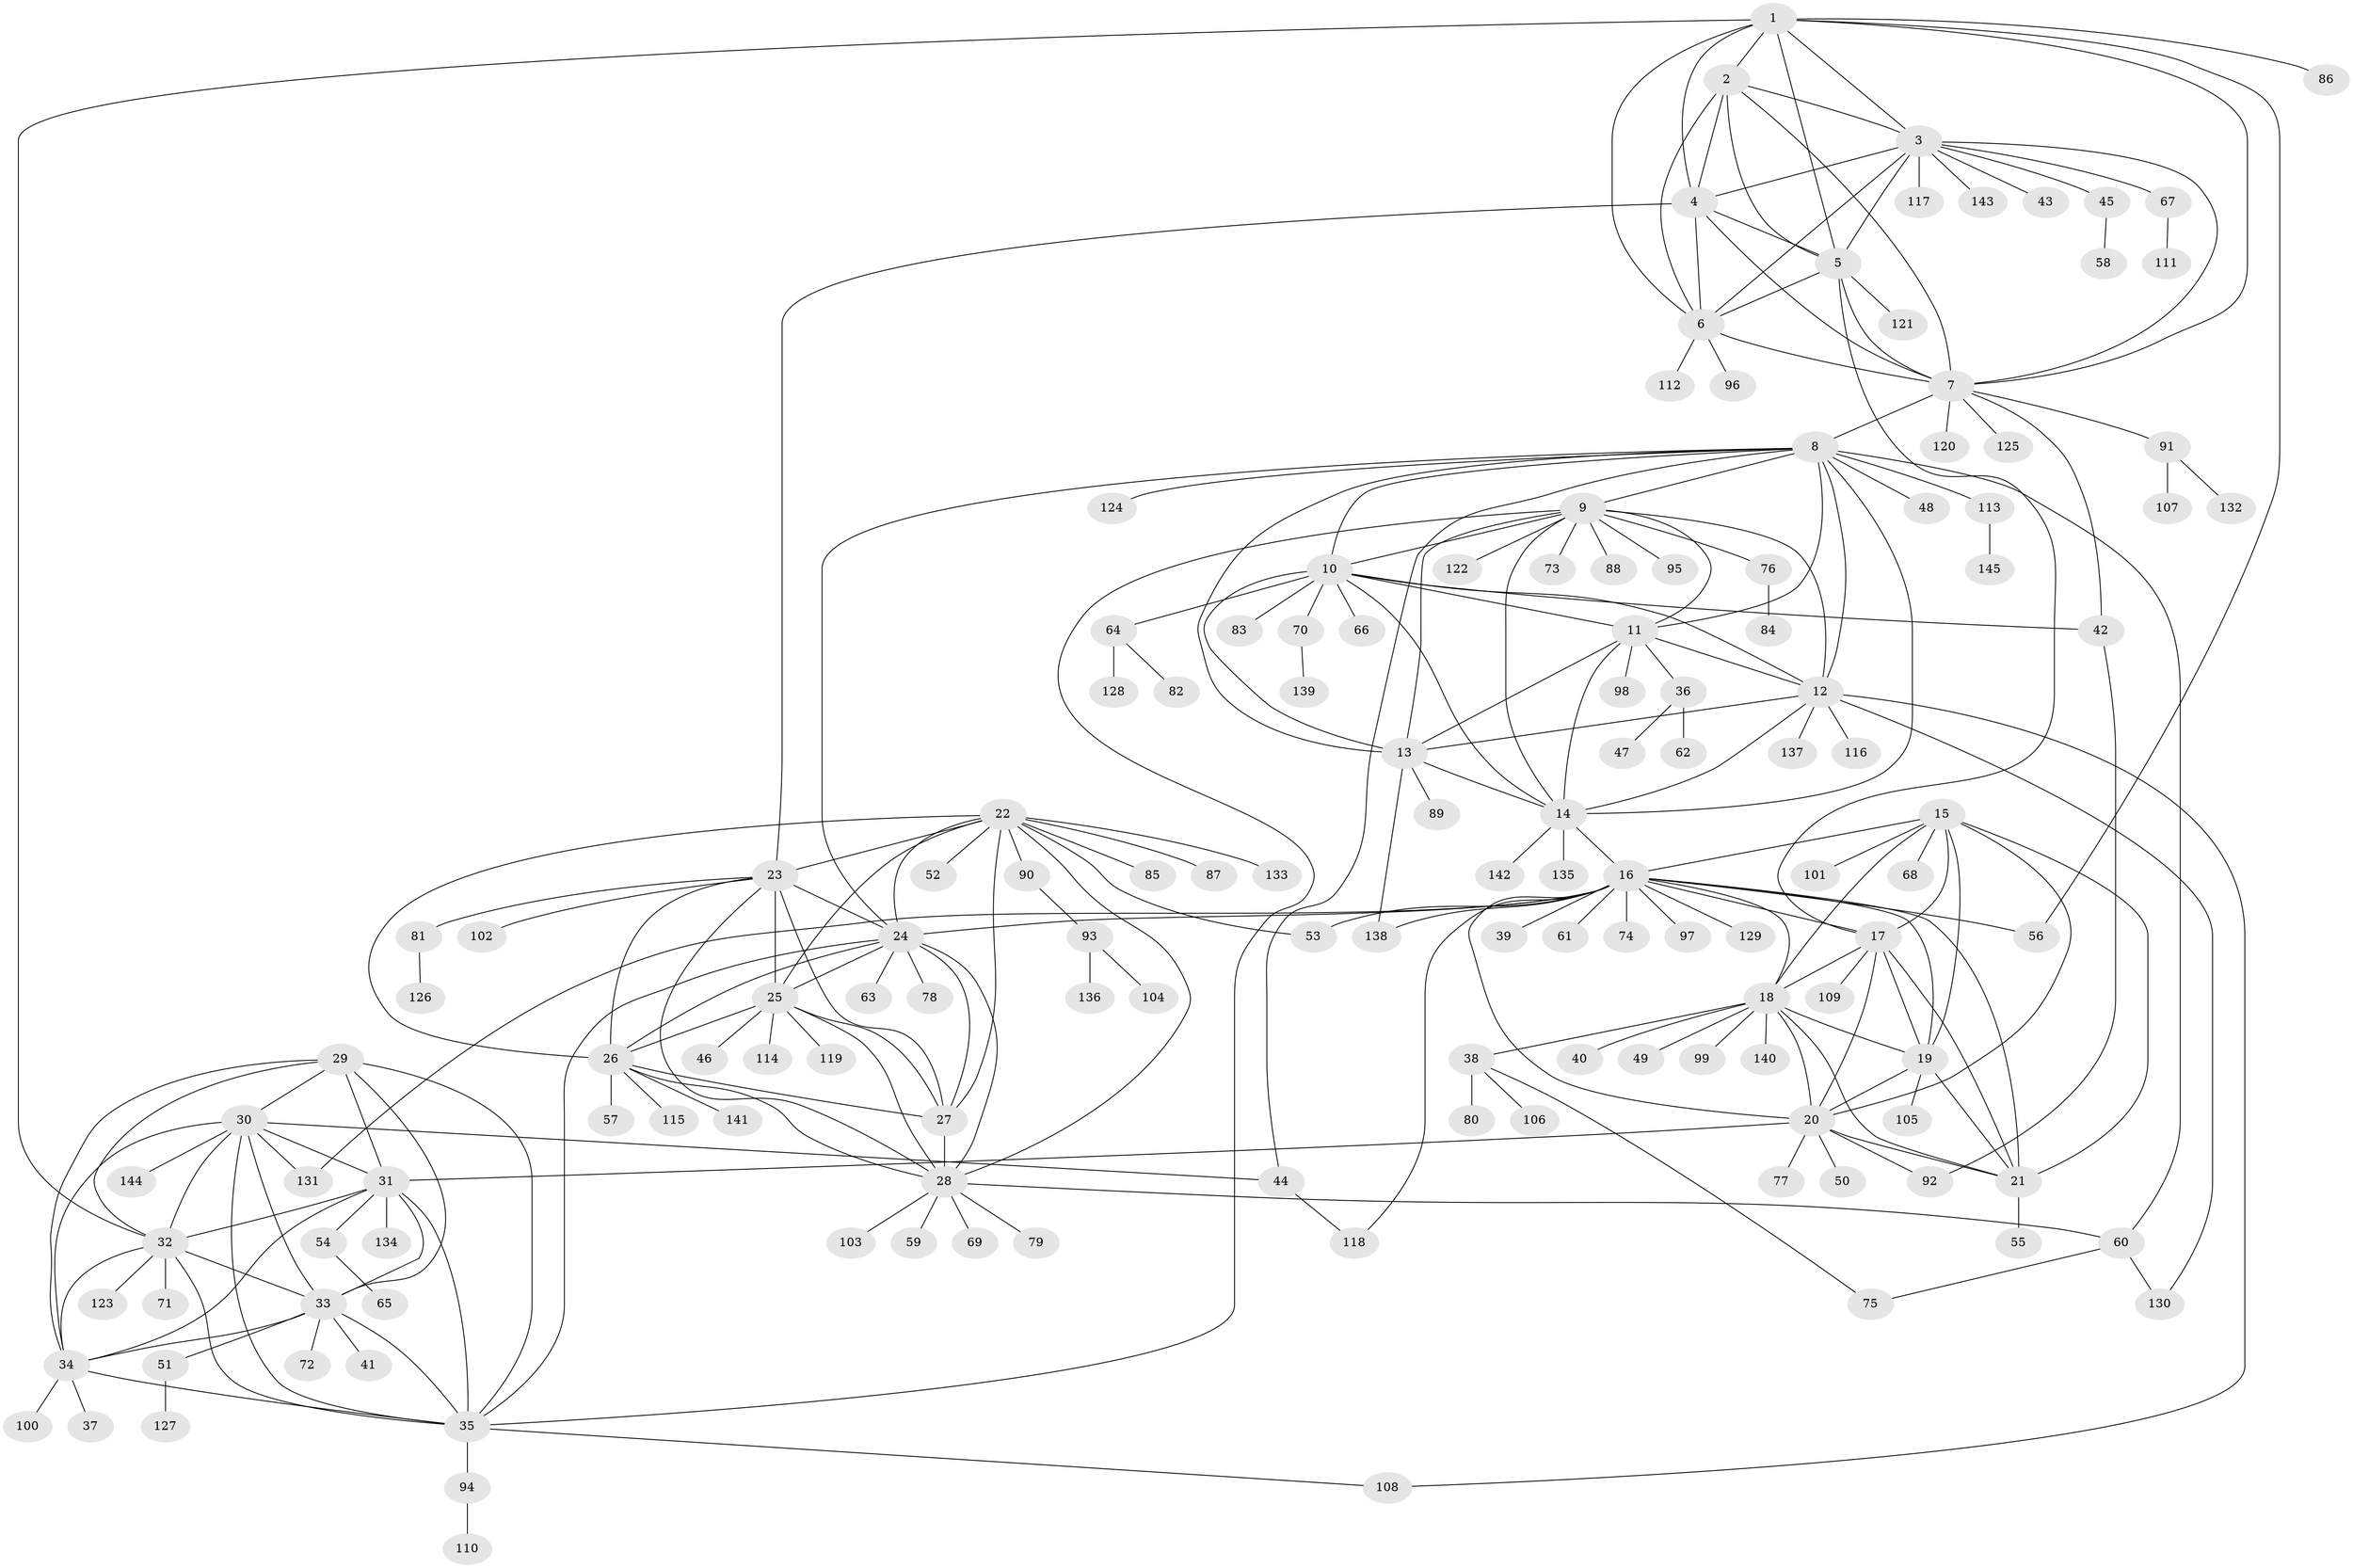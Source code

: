 // Generated by graph-tools (version 1.1) at 2025/50/03/09/25 03:50:37]
// undirected, 145 vertices, 237 edges
graph export_dot {
graph [start="1"]
  node [color=gray90,style=filled];
  1;
  2;
  3;
  4;
  5;
  6;
  7;
  8;
  9;
  10;
  11;
  12;
  13;
  14;
  15;
  16;
  17;
  18;
  19;
  20;
  21;
  22;
  23;
  24;
  25;
  26;
  27;
  28;
  29;
  30;
  31;
  32;
  33;
  34;
  35;
  36;
  37;
  38;
  39;
  40;
  41;
  42;
  43;
  44;
  45;
  46;
  47;
  48;
  49;
  50;
  51;
  52;
  53;
  54;
  55;
  56;
  57;
  58;
  59;
  60;
  61;
  62;
  63;
  64;
  65;
  66;
  67;
  68;
  69;
  70;
  71;
  72;
  73;
  74;
  75;
  76;
  77;
  78;
  79;
  80;
  81;
  82;
  83;
  84;
  85;
  86;
  87;
  88;
  89;
  90;
  91;
  92;
  93;
  94;
  95;
  96;
  97;
  98;
  99;
  100;
  101;
  102;
  103;
  104;
  105;
  106;
  107;
  108;
  109;
  110;
  111;
  112;
  113;
  114;
  115;
  116;
  117;
  118;
  119;
  120;
  121;
  122;
  123;
  124;
  125;
  126;
  127;
  128;
  129;
  130;
  131;
  132;
  133;
  134;
  135;
  136;
  137;
  138;
  139;
  140;
  141;
  142;
  143;
  144;
  145;
  1 -- 2;
  1 -- 3;
  1 -- 4;
  1 -- 5;
  1 -- 6;
  1 -- 7;
  1 -- 32;
  1 -- 56;
  1 -- 86;
  2 -- 3;
  2 -- 4;
  2 -- 5;
  2 -- 6;
  2 -- 7;
  3 -- 4;
  3 -- 5;
  3 -- 6;
  3 -- 7;
  3 -- 43;
  3 -- 45;
  3 -- 67;
  3 -- 117;
  3 -- 143;
  4 -- 5;
  4 -- 6;
  4 -- 7;
  4 -- 23;
  5 -- 6;
  5 -- 7;
  5 -- 17;
  5 -- 121;
  6 -- 7;
  6 -- 96;
  6 -- 112;
  7 -- 8;
  7 -- 42;
  7 -- 91;
  7 -- 120;
  7 -- 125;
  8 -- 9;
  8 -- 10;
  8 -- 11;
  8 -- 12;
  8 -- 13;
  8 -- 14;
  8 -- 24;
  8 -- 44;
  8 -- 48;
  8 -- 60;
  8 -- 113;
  8 -- 124;
  9 -- 10;
  9 -- 11;
  9 -- 12;
  9 -- 13;
  9 -- 14;
  9 -- 35;
  9 -- 73;
  9 -- 76;
  9 -- 88;
  9 -- 95;
  9 -- 122;
  10 -- 11;
  10 -- 12;
  10 -- 13;
  10 -- 14;
  10 -- 42;
  10 -- 64;
  10 -- 66;
  10 -- 70;
  10 -- 83;
  11 -- 12;
  11 -- 13;
  11 -- 14;
  11 -- 36;
  11 -- 98;
  12 -- 13;
  12 -- 14;
  12 -- 108;
  12 -- 116;
  12 -- 130;
  12 -- 137;
  13 -- 14;
  13 -- 89;
  13 -- 138;
  14 -- 16;
  14 -- 135;
  14 -- 142;
  15 -- 16;
  15 -- 17;
  15 -- 18;
  15 -- 19;
  15 -- 20;
  15 -- 21;
  15 -- 68;
  15 -- 101;
  16 -- 17;
  16 -- 18;
  16 -- 19;
  16 -- 20;
  16 -- 21;
  16 -- 24;
  16 -- 39;
  16 -- 53;
  16 -- 56;
  16 -- 61;
  16 -- 74;
  16 -- 97;
  16 -- 118;
  16 -- 129;
  16 -- 131;
  16 -- 138;
  17 -- 18;
  17 -- 19;
  17 -- 20;
  17 -- 21;
  17 -- 109;
  18 -- 19;
  18 -- 20;
  18 -- 21;
  18 -- 38;
  18 -- 40;
  18 -- 49;
  18 -- 99;
  18 -- 140;
  19 -- 20;
  19 -- 21;
  19 -- 105;
  20 -- 21;
  20 -- 31;
  20 -- 50;
  20 -- 77;
  20 -- 92;
  21 -- 55;
  22 -- 23;
  22 -- 24;
  22 -- 25;
  22 -- 26;
  22 -- 27;
  22 -- 28;
  22 -- 52;
  22 -- 53;
  22 -- 85;
  22 -- 87;
  22 -- 90;
  22 -- 133;
  23 -- 24;
  23 -- 25;
  23 -- 26;
  23 -- 27;
  23 -- 28;
  23 -- 81;
  23 -- 102;
  24 -- 25;
  24 -- 26;
  24 -- 27;
  24 -- 28;
  24 -- 35;
  24 -- 63;
  24 -- 78;
  25 -- 26;
  25 -- 27;
  25 -- 28;
  25 -- 46;
  25 -- 114;
  25 -- 119;
  26 -- 27;
  26 -- 28;
  26 -- 57;
  26 -- 115;
  26 -- 141;
  27 -- 28;
  28 -- 59;
  28 -- 60;
  28 -- 69;
  28 -- 79;
  28 -- 103;
  29 -- 30;
  29 -- 31;
  29 -- 32;
  29 -- 33;
  29 -- 34;
  29 -- 35;
  30 -- 31;
  30 -- 32;
  30 -- 33;
  30 -- 34;
  30 -- 35;
  30 -- 44;
  30 -- 131;
  30 -- 144;
  31 -- 32;
  31 -- 33;
  31 -- 34;
  31 -- 35;
  31 -- 54;
  31 -- 134;
  32 -- 33;
  32 -- 34;
  32 -- 35;
  32 -- 71;
  32 -- 123;
  33 -- 34;
  33 -- 35;
  33 -- 41;
  33 -- 51;
  33 -- 72;
  34 -- 35;
  34 -- 37;
  34 -- 100;
  35 -- 94;
  35 -- 108;
  36 -- 47;
  36 -- 62;
  38 -- 75;
  38 -- 80;
  38 -- 106;
  42 -- 92;
  44 -- 118;
  45 -- 58;
  51 -- 127;
  54 -- 65;
  60 -- 75;
  60 -- 130;
  64 -- 82;
  64 -- 128;
  67 -- 111;
  70 -- 139;
  76 -- 84;
  81 -- 126;
  90 -- 93;
  91 -- 107;
  91 -- 132;
  93 -- 104;
  93 -- 136;
  94 -- 110;
  113 -- 145;
}
